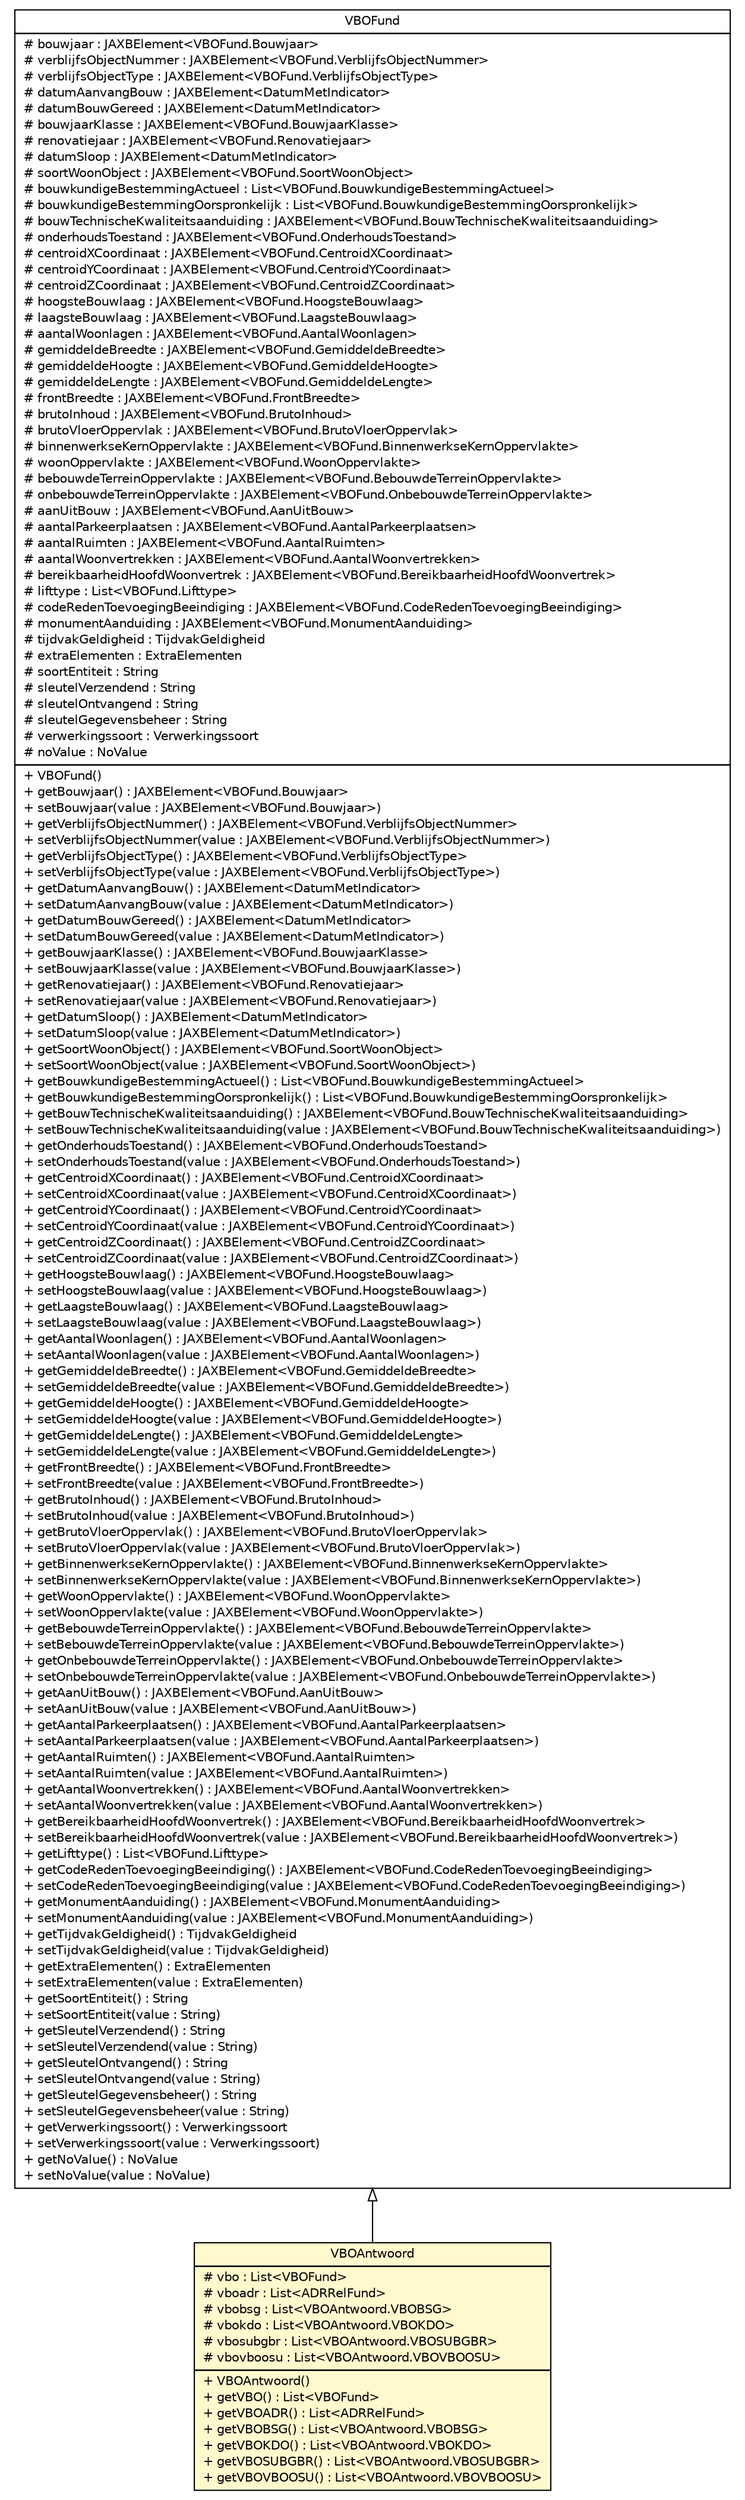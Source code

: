 #!/usr/local/bin/dot
#
# Class diagram 
# Generated by UMLGraph version R5_6-24-gf6e263 (http://www.umlgraph.org/)
#

digraph G {
	edge [fontname="Helvetica",fontsize=10,labelfontname="Helvetica",labelfontsize=10];
	node [fontname="Helvetica",fontsize=10,shape=plaintext];
	nodesep=0.25;
	ranksep=0.5;
	// nl.egem.stuf.sector.bg._0204.VBOAntwoord
	c205029 [label=<<table title="nl.egem.stuf.sector.bg._0204.VBOAntwoord" border="0" cellborder="1" cellspacing="0" cellpadding="2" port="p" bgcolor="lemonChiffon" href="./VBOAntwoord.html">
		<tr><td><table border="0" cellspacing="0" cellpadding="1">
<tr><td align="center" balign="center"> VBOAntwoord </td></tr>
		</table></td></tr>
		<tr><td><table border="0" cellspacing="0" cellpadding="1">
<tr><td align="left" balign="left"> # vbo : List&lt;VBOFund&gt; </td></tr>
<tr><td align="left" balign="left"> # vboadr : List&lt;ADRRelFund&gt; </td></tr>
<tr><td align="left" balign="left"> # vbobsg : List&lt;VBOAntwoord.VBOBSG&gt; </td></tr>
<tr><td align="left" balign="left"> # vbokdo : List&lt;VBOAntwoord.VBOKDO&gt; </td></tr>
<tr><td align="left" balign="left"> # vbosubgbr : List&lt;VBOAntwoord.VBOSUBGBR&gt; </td></tr>
<tr><td align="left" balign="left"> # vbovboosu : List&lt;VBOAntwoord.VBOVBOOSU&gt; </td></tr>
		</table></td></tr>
		<tr><td><table border="0" cellspacing="0" cellpadding="1">
<tr><td align="left" balign="left"> + VBOAntwoord() </td></tr>
<tr><td align="left" balign="left"> + getVBO() : List&lt;VBOFund&gt; </td></tr>
<tr><td align="left" balign="left"> + getVBOADR() : List&lt;ADRRelFund&gt; </td></tr>
<tr><td align="left" balign="left"> + getVBOBSG() : List&lt;VBOAntwoord.VBOBSG&gt; </td></tr>
<tr><td align="left" balign="left"> + getVBOKDO() : List&lt;VBOAntwoord.VBOKDO&gt; </td></tr>
<tr><td align="left" balign="left"> + getVBOSUBGBR() : List&lt;VBOAntwoord.VBOSUBGBR&gt; </td></tr>
<tr><td align="left" balign="left"> + getVBOVBOOSU() : List&lt;VBOAntwoord.VBOVBOOSU&gt; </td></tr>
		</table></td></tr>
		</table>>, URL="./VBOAntwoord.html", fontname="Helvetica", fontcolor="black", fontsize=10.0];
	// nl.egem.stuf.sector.bg._0204.VBOFund
	c205254 [label=<<table title="nl.egem.stuf.sector.bg._0204.VBOFund" border="0" cellborder="1" cellspacing="0" cellpadding="2" port="p" href="./VBOFund.html">
		<tr><td><table border="0" cellspacing="0" cellpadding="1">
<tr><td align="center" balign="center"> VBOFund </td></tr>
		</table></td></tr>
		<tr><td><table border="0" cellspacing="0" cellpadding="1">
<tr><td align="left" balign="left"> # bouwjaar : JAXBElement&lt;VBOFund.Bouwjaar&gt; </td></tr>
<tr><td align="left" balign="left"> # verblijfsObjectNummer : JAXBElement&lt;VBOFund.VerblijfsObjectNummer&gt; </td></tr>
<tr><td align="left" balign="left"> # verblijfsObjectType : JAXBElement&lt;VBOFund.VerblijfsObjectType&gt; </td></tr>
<tr><td align="left" balign="left"> # datumAanvangBouw : JAXBElement&lt;DatumMetIndicator&gt; </td></tr>
<tr><td align="left" balign="left"> # datumBouwGereed : JAXBElement&lt;DatumMetIndicator&gt; </td></tr>
<tr><td align="left" balign="left"> # bouwjaarKlasse : JAXBElement&lt;VBOFund.BouwjaarKlasse&gt; </td></tr>
<tr><td align="left" balign="left"> # renovatiejaar : JAXBElement&lt;VBOFund.Renovatiejaar&gt; </td></tr>
<tr><td align="left" balign="left"> # datumSloop : JAXBElement&lt;DatumMetIndicator&gt; </td></tr>
<tr><td align="left" balign="left"> # soortWoonObject : JAXBElement&lt;VBOFund.SoortWoonObject&gt; </td></tr>
<tr><td align="left" balign="left"> # bouwkundigeBestemmingActueel : List&lt;VBOFund.BouwkundigeBestemmingActueel&gt; </td></tr>
<tr><td align="left" balign="left"> # bouwkundigeBestemmingOorspronkelijk : List&lt;VBOFund.BouwkundigeBestemmingOorspronkelijk&gt; </td></tr>
<tr><td align="left" balign="left"> # bouwTechnischeKwaliteitsaanduiding : JAXBElement&lt;VBOFund.BouwTechnischeKwaliteitsaanduiding&gt; </td></tr>
<tr><td align="left" balign="left"> # onderhoudsToestand : JAXBElement&lt;VBOFund.OnderhoudsToestand&gt; </td></tr>
<tr><td align="left" balign="left"> # centroidXCoordinaat : JAXBElement&lt;VBOFund.CentroidXCoordinaat&gt; </td></tr>
<tr><td align="left" balign="left"> # centroidYCoordinaat : JAXBElement&lt;VBOFund.CentroidYCoordinaat&gt; </td></tr>
<tr><td align="left" balign="left"> # centroidZCoordinaat : JAXBElement&lt;VBOFund.CentroidZCoordinaat&gt; </td></tr>
<tr><td align="left" balign="left"> # hoogsteBouwlaag : JAXBElement&lt;VBOFund.HoogsteBouwlaag&gt; </td></tr>
<tr><td align="left" balign="left"> # laagsteBouwlaag : JAXBElement&lt;VBOFund.LaagsteBouwlaag&gt; </td></tr>
<tr><td align="left" balign="left"> # aantalWoonlagen : JAXBElement&lt;VBOFund.AantalWoonlagen&gt; </td></tr>
<tr><td align="left" balign="left"> # gemiddeldeBreedte : JAXBElement&lt;VBOFund.GemiddeldeBreedte&gt; </td></tr>
<tr><td align="left" balign="left"> # gemiddeldeHoogte : JAXBElement&lt;VBOFund.GemiddeldeHoogte&gt; </td></tr>
<tr><td align="left" balign="left"> # gemiddeldeLengte : JAXBElement&lt;VBOFund.GemiddeldeLengte&gt; </td></tr>
<tr><td align="left" balign="left"> # frontBreedte : JAXBElement&lt;VBOFund.FrontBreedte&gt; </td></tr>
<tr><td align="left" balign="left"> # brutoInhoud : JAXBElement&lt;VBOFund.BrutoInhoud&gt; </td></tr>
<tr><td align="left" balign="left"> # brutoVloerOppervlak : JAXBElement&lt;VBOFund.BrutoVloerOppervlak&gt; </td></tr>
<tr><td align="left" balign="left"> # binnenwerkseKernOppervlakte : JAXBElement&lt;VBOFund.BinnenwerkseKernOppervlakte&gt; </td></tr>
<tr><td align="left" balign="left"> # woonOppervlakte : JAXBElement&lt;VBOFund.WoonOppervlakte&gt; </td></tr>
<tr><td align="left" balign="left"> # bebouwdeTerreinOppervlakte : JAXBElement&lt;VBOFund.BebouwdeTerreinOppervlakte&gt; </td></tr>
<tr><td align="left" balign="left"> # onbebouwdeTerreinOppervlakte : JAXBElement&lt;VBOFund.OnbebouwdeTerreinOppervlakte&gt; </td></tr>
<tr><td align="left" balign="left"> # aanUitBouw : JAXBElement&lt;VBOFund.AanUitBouw&gt; </td></tr>
<tr><td align="left" balign="left"> # aantalParkeerplaatsen : JAXBElement&lt;VBOFund.AantalParkeerplaatsen&gt; </td></tr>
<tr><td align="left" balign="left"> # aantalRuimten : JAXBElement&lt;VBOFund.AantalRuimten&gt; </td></tr>
<tr><td align="left" balign="left"> # aantalWoonvertrekken : JAXBElement&lt;VBOFund.AantalWoonvertrekken&gt; </td></tr>
<tr><td align="left" balign="left"> # bereikbaarheidHoofdWoonvertrek : JAXBElement&lt;VBOFund.BereikbaarheidHoofdWoonvertrek&gt; </td></tr>
<tr><td align="left" balign="left"> # lifttype : List&lt;VBOFund.Lifttype&gt; </td></tr>
<tr><td align="left" balign="left"> # codeRedenToevoegingBeeindiging : JAXBElement&lt;VBOFund.CodeRedenToevoegingBeeindiging&gt; </td></tr>
<tr><td align="left" balign="left"> # monumentAanduiding : JAXBElement&lt;VBOFund.MonumentAanduiding&gt; </td></tr>
<tr><td align="left" balign="left"> # tijdvakGeldigheid : TijdvakGeldigheid </td></tr>
<tr><td align="left" balign="left"> # extraElementen : ExtraElementen </td></tr>
<tr><td align="left" balign="left"> # soortEntiteit : String </td></tr>
<tr><td align="left" balign="left"> # sleutelVerzendend : String </td></tr>
<tr><td align="left" balign="left"> # sleutelOntvangend : String </td></tr>
<tr><td align="left" balign="left"> # sleutelGegevensbeheer : String </td></tr>
<tr><td align="left" balign="left"> # verwerkingssoort : Verwerkingssoort </td></tr>
<tr><td align="left" balign="left"> # noValue : NoValue </td></tr>
		</table></td></tr>
		<tr><td><table border="0" cellspacing="0" cellpadding="1">
<tr><td align="left" balign="left"> + VBOFund() </td></tr>
<tr><td align="left" balign="left"> + getBouwjaar() : JAXBElement&lt;VBOFund.Bouwjaar&gt; </td></tr>
<tr><td align="left" balign="left"> + setBouwjaar(value : JAXBElement&lt;VBOFund.Bouwjaar&gt;) </td></tr>
<tr><td align="left" balign="left"> + getVerblijfsObjectNummer() : JAXBElement&lt;VBOFund.VerblijfsObjectNummer&gt; </td></tr>
<tr><td align="left" balign="left"> + setVerblijfsObjectNummer(value : JAXBElement&lt;VBOFund.VerblijfsObjectNummer&gt;) </td></tr>
<tr><td align="left" balign="left"> + getVerblijfsObjectType() : JAXBElement&lt;VBOFund.VerblijfsObjectType&gt; </td></tr>
<tr><td align="left" balign="left"> + setVerblijfsObjectType(value : JAXBElement&lt;VBOFund.VerblijfsObjectType&gt;) </td></tr>
<tr><td align="left" balign="left"> + getDatumAanvangBouw() : JAXBElement&lt;DatumMetIndicator&gt; </td></tr>
<tr><td align="left" balign="left"> + setDatumAanvangBouw(value : JAXBElement&lt;DatumMetIndicator&gt;) </td></tr>
<tr><td align="left" balign="left"> + getDatumBouwGereed() : JAXBElement&lt;DatumMetIndicator&gt; </td></tr>
<tr><td align="left" balign="left"> + setDatumBouwGereed(value : JAXBElement&lt;DatumMetIndicator&gt;) </td></tr>
<tr><td align="left" balign="left"> + getBouwjaarKlasse() : JAXBElement&lt;VBOFund.BouwjaarKlasse&gt; </td></tr>
<tr><td align="left" balign="left"> + setBouwjaarKlasse(value : JAXBElement&lt;VBOFund.BouwjaarKlasse&gt;) </td></tr>
<tr><td align="left" balign="left"> + getRenovatiejaar() : JAXBElement&lt;VBOFund.Renovatiejaar&gt; </td></tr>
<tr><td align="left" balign="left"> + setRenovatiejaar(value : JAXBElement&lt;VBOFund.Renovatiejaar&gt;) </td></tr>
<tr><td align="left" balign="left"> + getDatumSloop() : JAXBElement&lt;DatumMetIndicator&gt; </td></tr>
<tr><td align="left" balign="left"> + setDatumSloop(value : JAXBElement&lt;DatumMetIndicator&gt;) </td></tr>
<tr><td align="left" balign="left"> + getSoortWoonObject() : JAXBElement&lt;VBOFund.SoortWoonObject&gt; </td></tr>
<tr><td align="left" balign="left"> + setSoortWoonObject(value : JAXBElement&lt;VBOFund.SoortWoonObject&gt;) </td></tr>
<tr><td align="left" balign="left"> + getBouwkundigeBestemmingActueel() : List&lt;VBOFund.BouwkundigeBestemmingActueel&gt; </td></tr>
<tr><td align="left" balign="left"> + getBouwkundigeBestemmingOorspronkelijk() : List&lt;VBOFund.BouwkundigeBestemmingOorspronkelijk&gt; </td></tr>
<tr><td align="left" balign="left"> + getBouwTechnischeKwaliteitsaanduiding() : JAXBElement&lt;VBOFund.BouwTechnischeKwaliteitsaanduiding&gt; </td></tr>
<tr><td align="left" balign="left"> + setBouwTechnischeKwaliteitsaanduiding(value : JAXBElement&lt;VBOFund.BouwTechnischeKwaliteitsaanduiding&gt;) </td></tr>
<tr><td align="left" balign="left"> + getOnderhoudsToestand() : JAXBElement&lt;VBOFund.OnderhoudsToestand&gt; </td></tr>
<tr><td align="left" balign="left"> + setOnderhoudsToestand(value : JAXBElement&lt;VBOFund.OnderhoudsToestand&gt;) </td></tr>
<tr><td align="left" balign="left"> + getCentroidXCoordinaat() : JAXBElement&lt;VBOFund.CentroidXCoordinaat&gt; </td></tr>
<tr><td align="left" balign="left"> + setCentroidXCoordinaat(value : JAXBElement&lt;VBOFund.CentroidXCoordinaat&gt;) </td></tr>
<tr><td align="left" balign="left"> + getCentroidYCoordinaat() : JAXBElement&lt;VBOFund.CentroidYCoordinaat&gt; </td></tr>
<tr><td align="left" balign="left"> + setCentroidYCoordinaat(value : JAXBElement&lt;VBOFund.CentroidYCoordinaat&gt;) </td></tr>
<tr><td align="left" balign="left"> + getCentroidZCoordinaat() : JAXBElement&lt;VBOFund.CentroidZCoordinaat&gt; </td></tr>
<tr><td align="left" balign="left"> + setCentroidZCoordinaat(value : JAXBElement&lt;VBOFund.CentroidZCoordinaat&gt;) </td></tr>
<tr><td align="left" balign="left"> + getHoogsteBouwlaag() : JAXBElement&lt;VBOFund.HoogsteBouwlaag&gt; </td></tr>
<tr><td align="left" balign="left"> + setHoogsteBouwlaag(value : JAXBElement&lt;VBOFund.HoogsteBouwlaag&gt;) </td></tr>
<tr><td align="left" balign="left"> + getLaagsteBouwlaag() : JAXBElement&lt;VBOFund.LaagsteBouwlaag&gt; </td></tr>
<tr><td align="left" balign="left"> + setLaagsteBouwlaag(value : JAXBElement&lt;VBOFund.LaagsteBouwlaag&gt;) </td></tr>
<tr><td align="left" balign="left"> + getAantalWoonlagen() : JAXBElement&lt;VBOFund.AantalWoonlagen&gt; </td></tr>
<tr><td align="left" balign="left"> + setAantalWoonlagen(value : JAXBElement&lt;VBOFund.AantalWoonlagen&gt;) </td></tr>
<tr><td align="left" balign="left"> + getGemiddeldeBreedte() : JAXBElement&lt;VBOFund.GemiddeldeBreedte&gt; </td></tr>
<tr><td align="left" balign="left"> + setGemiddeldeBreedte(value : JAXBElement&lt;VBOFund.GemiddeldeBreedte&gt;) </td></tr>
<tr><td align="left" balign="left"> + getGemiddeldeHoogte() : JAXBElement&lt;VBOFund.GemiddeldeHoogte&gt; </td></tr>
<tr><td align="left" balign="left"> + setGemiddeldeHoogte(value : JAXBElement&lt;VBOFund.GemiddeldeHoogte&gt;) </td></tr>
<tr><td align="left" balign="left"> + getGemiddeldeLengte() : JAXBElement&lt;VBOFund.GemiddeldeLengte&gt; </td></tr>
<tr><td align="left" balign="left"> + setGemiddeldeLengte(value : JAXBElement&lt;VBOFund.GemiddeldeLengte&gt;) </td></tr>
<tr><td align="left" balign="left"> + getFrontBreedte() : JAXBElement&lt;VBOFund.FrontBreedte&gt; </td></tr>
<tr><td align="left" balign="left"> + setFrontBreedte(value : JAXBElement&lt;VBOFund.FrontBreedte&gt;) </td></tr>
<tr><td align="left" balign="left"> + getBrutoInhoud() : JAXBElement&lt;VBOFund.BrutoInhoud&gt; </td></tr>
<tr><td align="left" balign="left"> + setBrutoInhoud(value : JAXBElement&lt;VBOFund.BrutoInhoud&gt;) </td></tr>
<tr><td align="left" balign="left"> + getBrutoVloerOppervlak() : JAXBElement&lt;VBOFund.BrutoVloerOppervlak&gt; </td></tr>
<tr><td align="left" balign="left"> + setBrutoVloerOppervlak(value : JAXBElement&lt;VBOFund.BrutoVloerOppervlak&gt;) </td></tr>
<tr><td align="left" balign="left"> + getBinnenwerkseKernOppervlakte() : JAXBElement&lt;VBOFund.BinnenwerkseKernOppervlakte&gt; </td></tr>
<tr><td align="left" balign="left"> + setBinnenwerkseKernOppervlakte(value : JAXBElement&lt;VBOFund.BinnenwerkseKernOppervlakte&gt;) </td></tr>
<tr><td align="left" balign="left"> + getWoonOppervlakte() : JAXBElement&lt;VBOFund.WoonOppervlakte&gt; </td></tr>
<tr><td align="left" balign="left"> + setWoonOppervlakte(value : JAXBElement&lt;VBOFund.WoonOppervlakte&gt;) </td></tr>
<tr><td align="left" balign="left"> + getBebouwdeTerreinOppervlakte() : JAXBElement&lt;VBOFund.BebouwdeTerreinOppervlakte&gt; </td></tr>
<tr><td align="left" balign="left"> + setBebouwdeTerreinOppervlakte(value : JAXBElement&lt;VBOFund.BebouwdeTerreinOppervlakte&gt;) </td></tr>
<tr><td align="left" balign="left"> + getOnbebouwdeTerreinOppervlakte() : JAXBElement&lt;VBOFund.OnbebouwdeTerreinOppervlakte&gt; </td></tr>
<tr><td align="left" balign="left"> + setOnbebouwdeTerreinOppervlakte(value : JAXBElement&lt;VBOFund.OnbebouwdeTerreinOppervlakte&gt;) </td></tr>
<tr><td align="left" balign="left"> + getAanUitBouw() : JAXBElement&lt;VBOFund.AanUitBouw&gt; </td></tr>
<tr><td align="left" balign="left"> + setAanUitBouw(value : JAXBElement&lt;VBOFund.AanUitBouw&gt;) </td></tr>
<tr><td align="left" balign="left"> + getAantalParkeerplaatsen() : JAXBElement&lt;VBOFund.AantalParkeerplaatsen&gt; </td></tr>
<tr><td align="left" balign="left"> + setAantalParkeerplaatsen(value : JAXBElement&lt;VBOFund.AantalParkeerplaatsen&gt;) </td></tr>
<tr><td align="left" balign="left"> + getAantalRuimten() : JAXBElement&lt;VBOFund.AantalRuimten&gt; </td></tr>
<tr><td align="left" balign="left"> + setAantalRuimten(value : JAXBElement&lt;VBOFund.AantalRuimten&gt;) </td></tr>
<tr><td align="left" balign="left"> + getAantalWoonvertrekken() : JAXBElement&lt;VBOFund.AantalWoonvertrekken&gt; </td></tr>
<tr><td align="left" balign="left"> + setAantalWoonvertrekken(value : JAXBElement&lt;VBOFund.AantalWoonvertrekken&gt;) </td></tr>
<tr><td align="left" balign="left"> + getBereikbaarheidHoofdWoonvertrek() : JAXBElement&lt;VBOFund.BereikbaarheidHoofdWoonvertrek&gt; </td></tr>
<tr><td align="left" balign="left"> + setBereikbaarheidHoofdWoonvertrek(value : JAXBElement&lt;VBOFund.BereikbaarheidHoofdWoonvertrek&gt;) </td></tr>
<tr><td align="left" balign="left"> + getLifttype() : List&lt;VBOFund.Lifttype&gt; </td></tr>
<tr><td align="left" balign="left"> + getCodeRedenToevoegingBeeindiging() : JAXBElement&lt;VBOFund.CodeRedenToevoegingBeeindiging&gt; </td></tr>
<tr><td align="left" balign="left"> + setCodeRedenToevoegingBeeindiging(value : JAXBElement&lt;VBOFund.CodeRedenToevoegingBeeindiging&gt;) </td></tr>
<tr><td align="left" balign="left"> + getMonumentAanduiding() : JAXBElement&lt;VBOFund.MonumentAanduiding&gt; </td></tr>
<tr><td align="left" balign="left"> + setMonumentAanduiding(value : JAXBElement&lt;VBOFund.MonumentAanduiding&gt;) </td></tr>
<tr><td align="left" balign="left"> + getTijdvakGeldigheid() : TijdvakGeldigheid </td></tr>
<tr><td align="left" balign="left"> + setTijdvakGeldigheid(value : TijdvakGeldigheid) </td></tr>
<tr><td align="left" balign="left"> + getExtraElementen() : ExtraElementen </td></tr>
<tr><td align="left" balign="left"> + setExtraElementen(value : ExtraElementen) </td></tr>
<tr><td align="left" balign="left"> + getSoortEntiteit() : String </td></tr>
<tr><td align="left" balign="left"> + setSoortEntiteit(value : String) </td></tr>
<tr><td align="left" balign="left"> + getSleutelVerzendend() : String </td></tr>
<tr><td align="left" balign="left"> + setSleutelVerzendend(value : String) </td></tr>
<tr><td align="left" balign="left"> + getSleutelOntvangend() : String </td></tr>
<tr><td align="left" balign="left"> + setSleutelOntvangend(value : String) </td></tr>
<tr><td align="left" balign="left"> + getSleutelGegevensbeheer() : String </td></tr>
<tr><td align="left" balign="left"> + setSleutelGegevensbeheer(value : String) </td></tr>
<tr><td align="left" balign="left"> + getVerwerkingssoort() : Verwerkingssoort </td></tr>
<tr><td align="left" balign="left"> + setVerwerkingssoort(value : Verwerkingssoort) </td></tr>
<tr><td align="left" balign="left"> + getNoValue() : NoValue </td></tr>
<tr><td align="left" balign="left"> + setNoValue(value : NoValue) </td></tr>
		</table></td></tr>
		</table>>, URL="./VBOFund.html", fontname="Helvetica", fontcolor="black", fontsize=10.0];
	//nl.egem.stuf.sector.bg._0204.VBOAntwoord extends nl.egem.stuf.sector.bg._0204.VBOFund
	c205254:p -> c205029:p [dir=back,arrowtail=empty];
}

